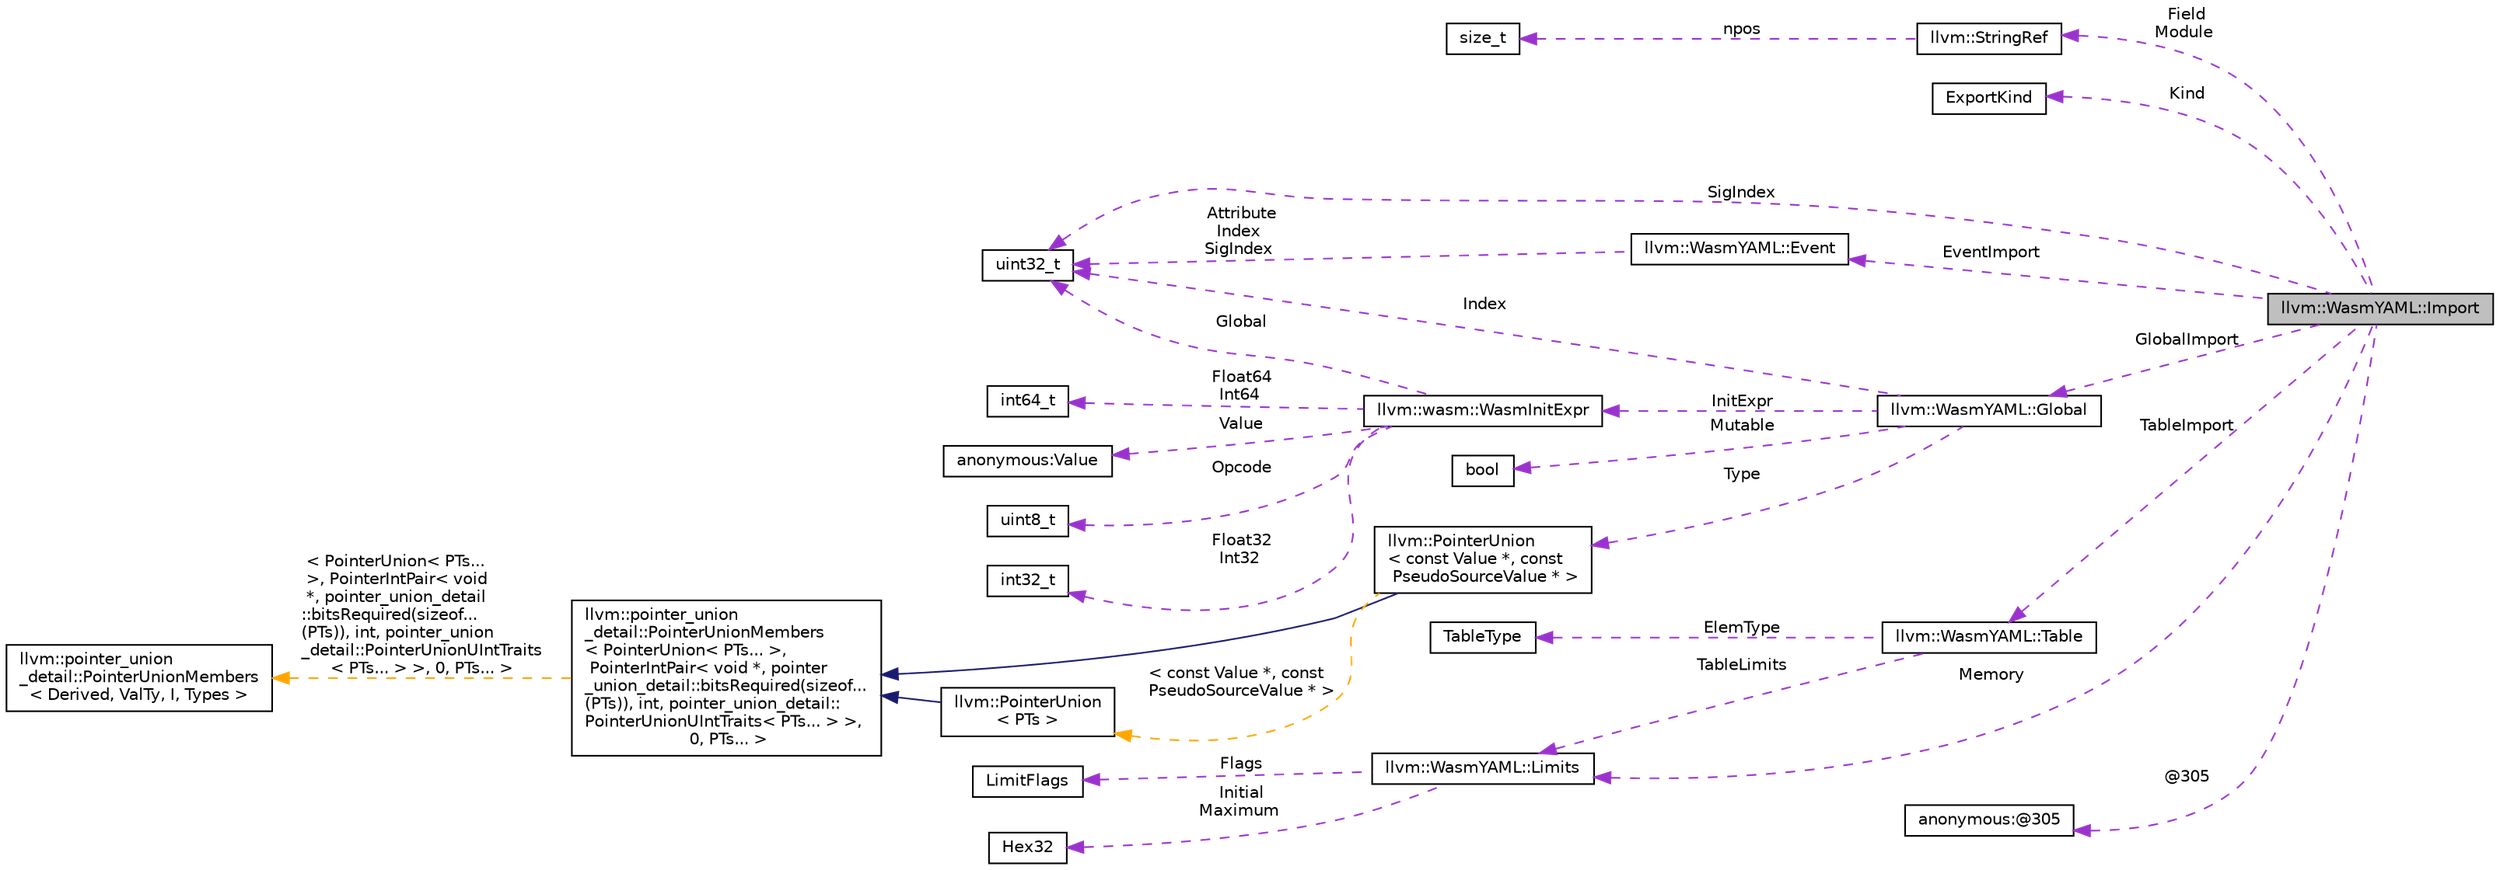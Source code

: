 digraph "llvm::WasmYAML::Import"
{
 // LATEX_PDF_SIZE
  bgcolor="transparent";
  edge [fontname="Helvetica",fontsize="10",labelfontname="Helvetica",labelfontsize="10"];
  node [fontname="Helvetica",fontsize="10",shape="box"];
  rankdir="LR";
  Node1 [label="llvm::WasmYAML::Import",height=0.2,width=0.4,color="black", fillcolor="grey75", style="filled", fontcolor="black",tooltip=" "];
  Node2 -> Node1 [dir="back",color="darkorchid3",fontsize="10",style="dashed",label=" Field\nModule" ,fontname="Helvetica"];
  Node2 [label="llvm::StringRef",height=0.2,width=0.4,color="black",URL="$classllvm_1_1StringRef.html",tooltip="StringRef - Represent a constant reference to a string, i.e."];
  Node3 -> Node2 [dir="back",color="darkorchid3",fontsize="10",style="dashed",label=" npos" ,fontname="Helvetica"];
  Node3 [label="size_t",height=0.2,width=0.4,color="black",URL="$classsize__t.html",tooltip=" "];
  Node4 -> Node1 [dir="back",color="darkorchid3",fontsize="10",style="dashed",label=" Kind" ,fontname="Helvetica"];
  Node4 [label="ExportKind",height=0.2,width=0.4,color="black",tooltip=" "];
  Node5 -> Node1 [dir="back",color="darkorchid3",fontsize="10",style="dashed",label=" SigIndex" ,fontname="Helvetica"];
  Node5 [label="uint32_t",height=0.2,width=0.4,color="black",URL="$classuint32__t.html",tooltip=" "];
  Node6 -> Node1 [dir="back",color="darkorchid3",fontsize="10",style="dashed",label=" GlobalImport" ,fontname="Helvetica"];
  Node6 [label="llvm::WasmYAML::Global",height=0.2,width=0.4,color="black",URL="$structllvm_1_1WasmYAML_1_1Global.html",tooltip=" "];
  Node5 -> Node6 [dir="back",color="darkorchid3",fontsize="10",style="dashed",label=" Index" ,fontname="Helvetica"];
  Node7 -> Node6 [dir="back",color="darkorchid3",fontsize="10",style="dashed",label=" Type" ,fontname="Helvetica"];
  Node7 [label="llvm::PointerUnion\l\< const Value *, const\l PseudoSourceValue * \>",height=0.2,width=0.4,color="black",URL="$classllvm_1_1PointerUnion.html",tooltip=" "];
  Node8 -> Node7 [dir="back",color="midnightblue",fontsize="10",style="solid",fontname="Helvetica"];
  Node8 [label="llvm::pointer_union\l_detail::PointerUnionMembers\l\< PointerUnion\< PTs... \>,\l PointerIntPair\< void *, pointer\l_union_detail::bitsRequired(sizeof...\l(PTs)), int, pointer_union_detail::\lPointerUnionUIntTraits\< PTs... \> \>,\l 0, PTs... \>",height=0.2,width=0.4,color="black",URL="$classllvm_1_1pointer__union__detail_1_1PointerUnionMembers.html",tooltip=" "];
  Node9 -> Node8 [dir="back",color="orange",fontsize="10",style="dashed",label=" \< PointerUnion\< PTs...\l \>, PointerIntPair\< void\l *, pointer_union_detail\l::bitsRequired(sizeof...\l(PTs)), int, pointer_union\l_detail::PointerUnionUIntTraits\l\< PTs... \> \>, 0, PTs... \>" ,fontname="Helvetica"];
  Node9 [label="llvm::pointer_union\l_detail::PointerUnionMembers\l\< Derived, ValTy, I, Types \>",height=0.2,width=0.4,color="black",URL="$classllvm_1_1pointer__union__detail_1_1PointerUnionMembers.html",tooltip=" "];
  Node10 -> Node7 [dir="back",color="orange",fontsize="10",style="dashed",label=" \< const Value *, const\l PseudoSourceValue * \>" ,fontname="Helvetica"];
  Node10 [label="llvm::PointerUnion\l\< PTs \>",height=0.2,width=0.4,color="black",URL="$classllvm_1_1PointerUnion.html",tooltip="A discriminated union of two or more pointer types, with the discriminator in the low bit of the poin..."];
  Node8 -> Node10 [dir="back",color="midnightblue",fontsize="10",style="solid",fontname="Helvetica"];
  Node11 -> Node6 [dir="back",color="darkorchid3",fontsize="10",style="dashed",label=" Mutable" ,fontname="Helvetica"];
  Node11 [label="bool",height=0.2,width=0.4,color="black",URL="$classbool.html",tooltip=" "];
  Node12 -> Node6 [dir="back",color="darkorchid3",fontsize="10",style="dashed",label=" InitExpr" ,fontname="Helvetica"];
  Node12 [label="llvm::wasm::WasmInitExpr",height=0.2,width=0.4,color="black",URL="$structllvm_1_1wasm_1_1WasmInitExpr.html",tooltip=" "];
  Node13 -> Node12 [dir="back",color="darkorchid3",fontsize="10",style="dashed",label=" Opcode" ,fontname="Helvetica"];
  Node13 [label="uint8_t",height=0.2,width=0.4,color="black",tooltip=" "];
  Node14 -> Node12 [dir="back",color="darkorchid3",fontsize="10",style="dashed",label=" Float32\nInt32" ,fontname="Helvetica"];
  Node14 [label="int32_t",height=0.2,width=0.4,color="black",tooltip=" "];
  Node15 -> Node12 [dir="back",color="darkorchid3",fontsize="10",style="dashed",label=" Float64\nInt64" ,fontname="Helvetica"];
  Node15 [label="int64_t",height=0.2,width=0.4,color="black",tooltip=" "];
  Node5 -> Node12 [dir="back",color="darkorchid3",fontsize="10",style="dashed",label=" Global" ,fontname="Helvetica"];
  Node16 -> Node12 [dir="back",color="darkorchid3",fontsize="10",style="dashed",label=" Value" ,fontname="Helvetica"];
  Node16 [label="anonymous:Value",height=0.2,width=0.4,color="black",tooltip=" "];
  Node17 -> Node1 [dir="back",color="darkorchid3",fontsize="10",style="dashed",label=" TableImport" ,fontname="Helvetica"];
  Node17 [label="llvm::WasmYAML::Table",height=0.2,width=0.4,color="black",URL="$structllvm_1_1WasmYAML_1_1Table.html",tooltip=" "];
  Node18 -> Node17 [dir="back",color="darkorchid3",fontsize="10",style="dashed",label=" ElemType" ,fontname="Helvetica"];
  Node18 [label="TableType",height=0.2,width=0.4,color="black",tooltip=" "];
  Node19 -> Node17 [dir="back",color="darkorchid3",fontsize="10",style="dashed",label=" TableLimits" ,fontname="Helvetica"];
  Node19 [label="llvm::WasmYAML::Limits",height=0.2,width=0.4,color="black",URL="$structllvm_1_1WasmYAML_1_1Limits.html",tooltip=" "];
  Node20 -> Node19 [dir="back",color="darkorchid3",fontsize="10",style="dashed",label=" Flags" ,fontname="Helvetica"];
  Node20 [label="LimitFlags",height=0.2,width=0.4,color="black",tooltip=" "];
  Node21 -> Node19 [dir="back",color="darkorchid3",fontsize="10",style="dashed",label=" Initial\nMaximum" ,fontname="Helvetica"];
  Node21 [label="Hex32",height=0.2,width=0.4,color="black",tooltip=" "];
  Node19 -> Node1 [dir="back",color="darkorchid3",fontsize="10",style="dashed",label=" Memory" ,fontname="Helvetica"];
  Node22 -> Node1 [dir="back",color="darkorchid3",fontsize="10",style="dashed",label=" EventImport" ,fontname="Helvetica"];
  Node22 [label="llvm::WasmYAML::Event",height=0.2,width=0.4,color="black",URL="$structllvm_1_1WasmYAML_1_1Event.html",tooltip=" "];
  Node5 -> Node22 [dir="back",color="darkorchid3",fontsize="10",style="dashed",label=" Attribute\nIndex\nSigIndex" ,fontname="Helvetica"];
  Node23 -> Node1 [dir="back",color="darkorchid3",fontsize="10",style="dashed",label=" @305" ,fontname="Helvetica"];
  Node23 [label="anonymous:@305",height=0.2,width=0.4,color="black",tooltip=" "];
}
